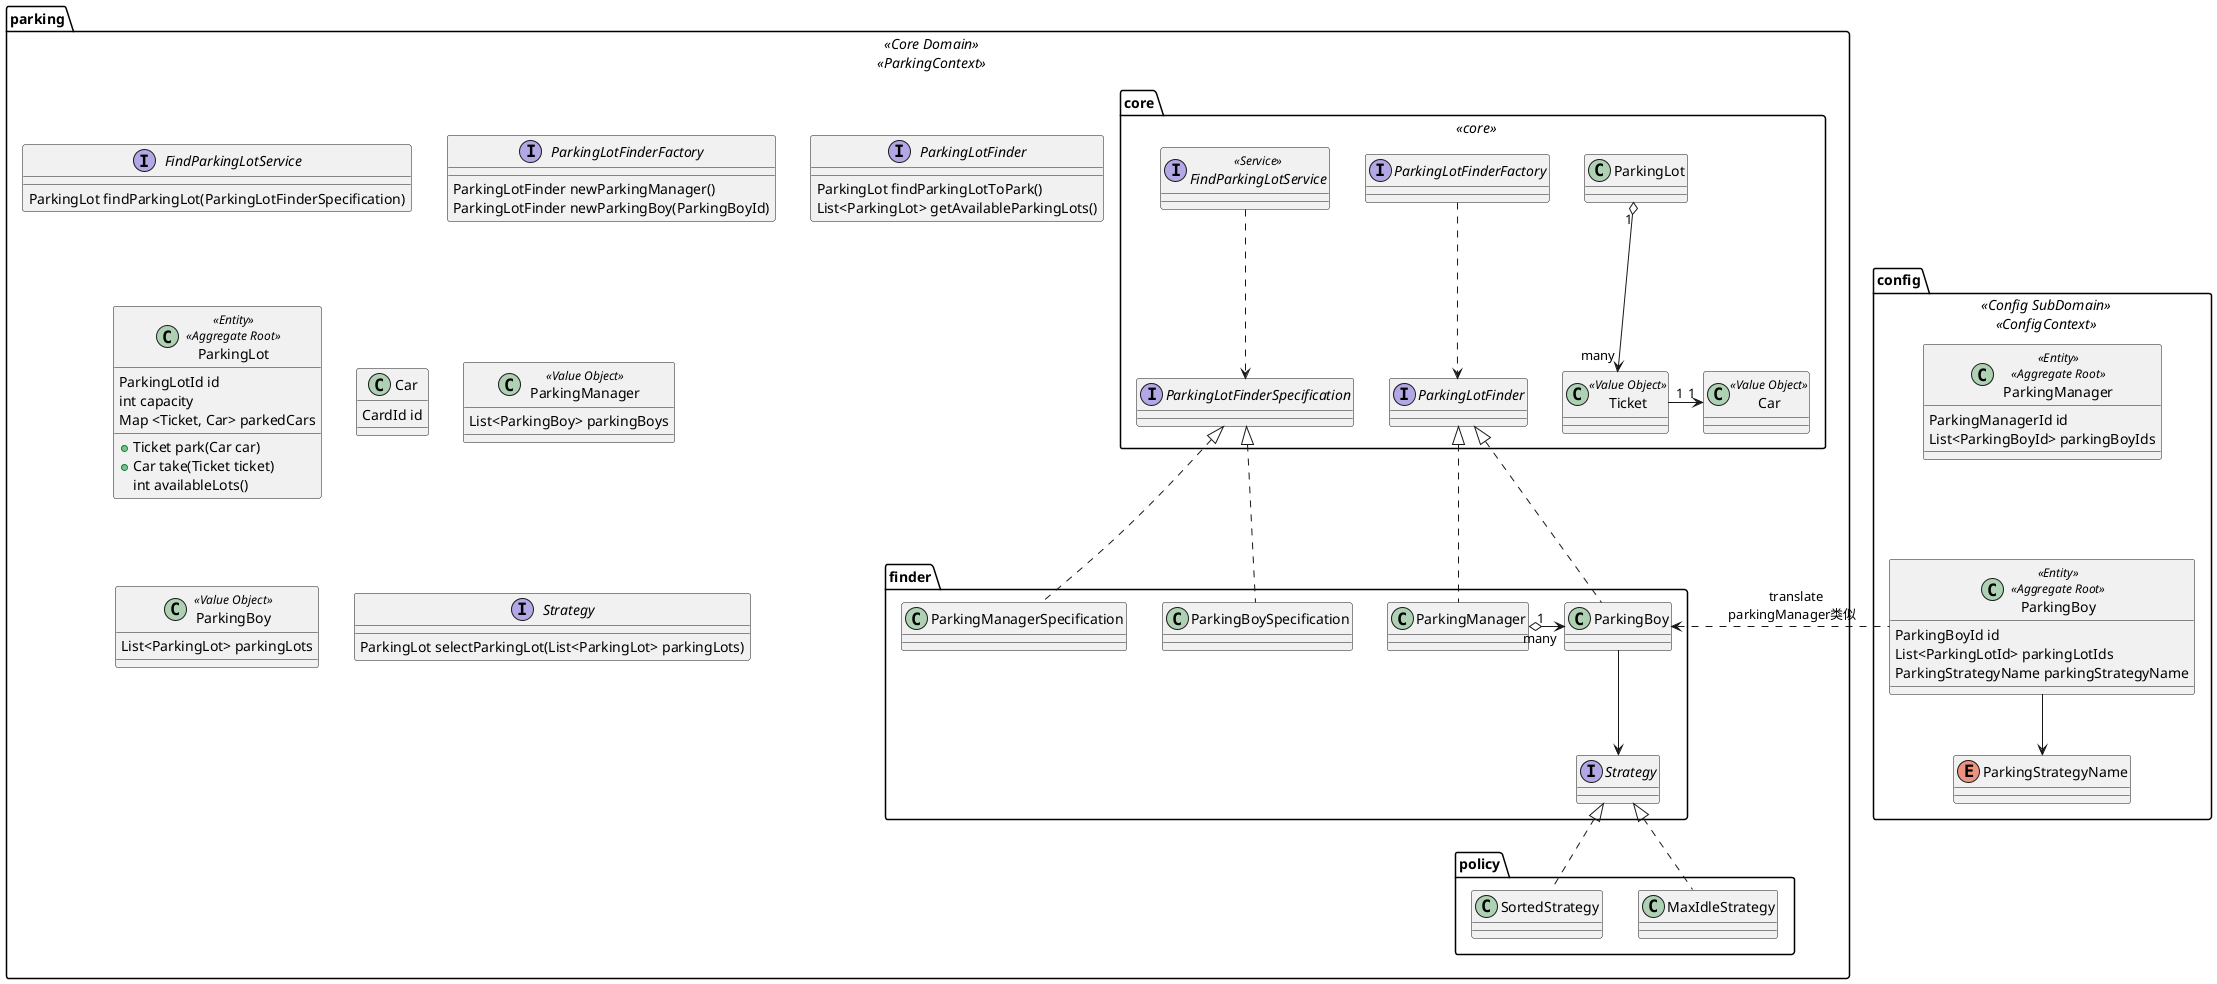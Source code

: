 @startuml

namespace config <<Config SubDomain>> <<ConfigContext>> {
  class ParkingManager <<Entity>> <<Aggregate Root>> {
     ParkingManagerId id
     List<ParkingBoyId> parkingBoyIds
  }
  class ParkingBoy <<Entity>> <<Aggregate Root>> {
    ParkingBoyId id
    List<ParkingLotId> parkingLotIds
    ParkingStrategyName parkingStrategyName
  }
  enum ParkingStrategyName
  ParkingBoy --> ParkingStrategyName

  ParkingManager --[hidden] ParkingBoy
}

package parking <<Core Domain>> <<ParkingContext>>{
  package core <<core>> {
    interface FindParkingLotService <<Service>>
    interface ParkingLotFinderSpecification
    interface ParkingLotFinderFactory
    interface ParkingLotFinder
    class ParkingLot
    Class Ticket <<Value Object>>
    class Car <<Value Object>>

    FindParkingLotService .down.> ParkingLotFinderSpecification
    ParkingLotFinderFactory .down.> ParkingLotFinder
    ParkingLot "1" o-down-> "many" Ticket
    Ticket "1" -right-> "1" Car

    FindParkingLotService  -[hidden]right-  ParkingLotFinderFactory
    ParkingLotFinderFactory -[hidden]right- ParkingLot
  }

  package finder {
    class ParkingManager
    class ParkingBoy
    class ParkingManagerSpecification
    class ParkingBoySpecification
    interface Strategy

    ParkingManager ..up|> ParkingLotFinder
    ParkingBoy ..up|> ParkingLotFinder

    ParkingManager  "1" o--right> "many" ParkingBoy
    ParkingBoy -down-> Strategy

    ParkingManagerSpecification ..up|> ParkingLotFinderSpecification
    ParkingBoySpecification ..up|> ParkingLotFinderSpecification

    config.ParkingBoy ..left> ParkingBoy :"         translate\n        parkingManager类似 "
  }

  package policy {
    class SortedStrategy
    class MaxIdleStrategy

    SortedStrategy ..up|> Strategy
    MaxIdleStrategy ..up|> Strategy
  }

  interface FindParkingLotService {
      ParkingLot findParkingLot(ParkingLotFinderSpecification)
  }

  interface ParkingLotFinderFactory {
    ParkingLotFinder newParkingManager()
    ParkingLotFinder newParkingBoy(ParkingBoyId)
  }

  interface ParkingLotFinder {
    ParkingLot findParkingLotToPark()
    List<ParkingLot> getAvailableParkingLots()
  }

  class ParkingLot <<Entity>> <<Aggregate Root>> {
      ParkingLotId id
      int capacity
      Map <Ticket, Car> parkedCars

      + Ticket park(Car car)
      + Car take(Ticket ticket)
      int availableLots()
  }

  Class Car {
    CardId id
  }

  class ParkingManager <<Value Object>> {
    List<ParkingBoy> parkingBoys
  }

  class ParkingBoy <<Value Object>> {
    List<ParkingLot> parkingLots
  }

  interface Strategy {
    ParkingLot selectParkingLot(List<ParkingLot> parkingLots)
  }
}
@enduml
